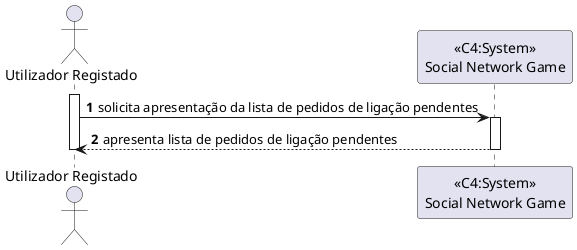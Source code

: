 ﻿@startuml
autonumber

actor "Utilizador Registado" as USER
participant "<<C4:System>>\nSocial Network Game" as SYSTEM

activate USER

USER -> SYSTEM: solicita apresentação da lista de pedidos de ligação pendentes

activate SYSTEM

SYSTEM --> USER: apresenta lista de pedidos de ligação pendentes

deactivate SYSTEM

deactivate USER
@enduml